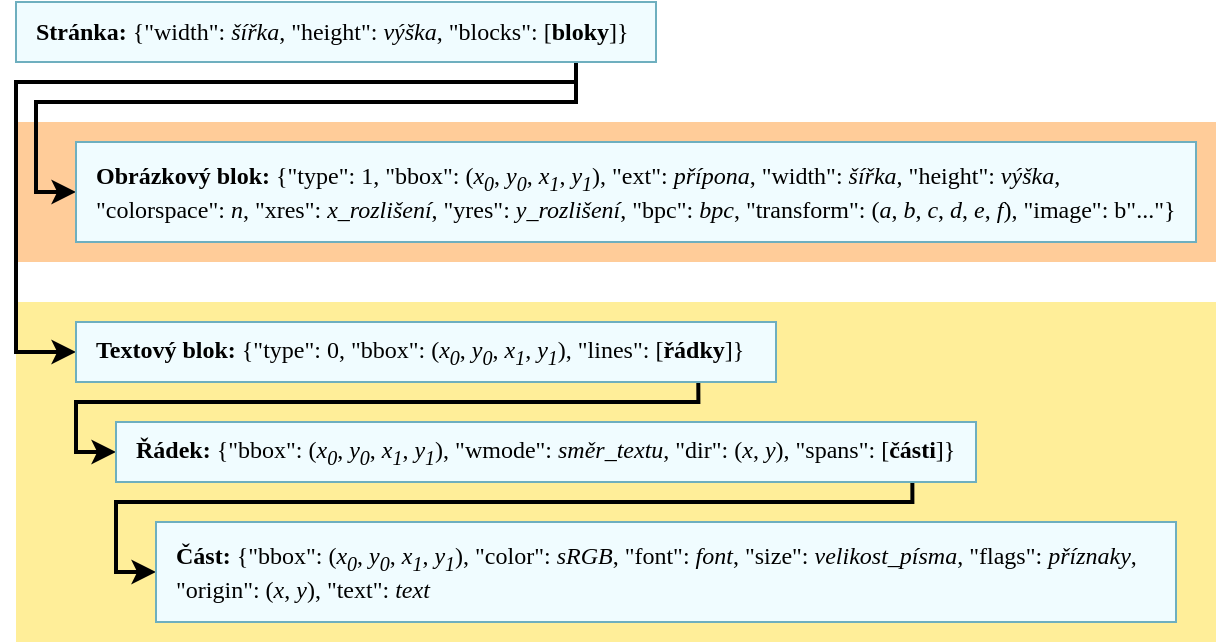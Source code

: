 <mxfile version="21.2.1" type="device">
  <diagram name="Stránka-1" id="BCANzbfRsbrFAI9QRQWC">
    <mxGraphModel dx="874" dy="433" grid="1" gridSize="10" guides="1" tooltips="1" connect="1" arrows="1" fold="1" page="1" pageScale="1" pageWidth="827" pageHeight="1169" math="0" shadow="0">
      <root>
        <mxCell id="0" />
        <mxCell id="1" parent="0" />
        <mxCell id="c3giEuFTwCzxrzfthgMz-1" value="" style="rounded=0;whiteSpace=wrap;html=1;fillColor=#ffcc99;strokeColor=none;" vertex="1" parent="1">
          <mxGeometry x="50" y="170" width="600" height="70" as="geometry" />
        </mxCell>
        <mxCell id="c3giEuFTwCzxrzfthgMz-2" value="" style="rounded=0;whiteSpace=wrap;html=1;fillColor=#ffee99;strokeColor=none;" vertex="1" parent="1">
          <mxGeometry x="50" y="260" width="600" height="170" as="geometry" />
        </mxCell>
        <mxCell id="c3giEuFTwCzxrzfthgMz-10" style="edgeStyle=orthogonalEdgeStyle;rounded=0;orthogonalLoop=1;jettySize=auto;html=1;exitX=0.875;exitY=1.006;exitDx=0;exitDy=0;entryX=0;entryY=0.5;entryDx=0;entryDy=0;exitPerimeter=0;strokeWidth=2;" edge="1" parent="1" source="c3giEuFTwCzxrzfthgMz-5" target="c3giEuFTwCzxrzfthgMz-6">
          <mxGeometry relative="1" as="geometry">
            <Array as="points">
              <mxPoint x="330" y="160" />
              <mxPoint x="60" y="160" />
              <mxPoint x="60" y="205" />
            </Array>
          </mxGeometry>
        </mxCell>
        <mxCell id="c3giEuFTwCzxrzfthgMz-11" style="edgeStyle=orthogonalEdgeStyle;rounded=0;orthogonalLoop=1;jettySize=auto;html=1;exitX=0.875;exitY=1.014;exitDx=0;exitDy=0;entryX=0;entryY=0.5;entryDx=0;entryDy=0;exitPerimeter=0;strokeWidth=2;" edge="1" parent="1" source="c3giEuFTwCzxrzfthgMz-5" target="c3giEuFTwCzxrzfthgMz-7">
          <mxGeometry relative="1" as="geometry">
            <Array as="points">
              <mxPoint x="330" y="150" />
              <mxPoint x="50" y="150" />
              <mxPoint x="50" y="285" />
            </Array>
          </mxGeometry>
        </mxCell>
        <mxCell id="c3giEuFTwCzxrzfthgMz-5" value="&lt;font face=&quot;Times New Roman&quot; style=&quot;font-size: 12px;&quot;&gt;&lt;b&gt;Stránka:&lt;/b&gt; {&quot;width&quot;: &lt;i&gt;šířka&lt;/i&gt;, &quot;height&quot;: &lt;i&gt;výška&lt;/i&gt;, &quot;blocks&quot;: [&lt;b&gt;bloky&lt;/b&gt;]}&lt;/font&gt;" style="rounded=0;whiteSpace=wrap;html=1;fillColor=#f0fcff;strokeColor=#6eafbf;align=left;spacing=10;" vertex="1" parent="1">
          <mxGeometry x="50" y="110" width="320" height="30" as="geometry" />
        </mxCell>
        <mxCell id="c3giEuFTwCzxrzfthgMz-6" value="&lt;font face=&quot;Times New Roman&quot; style=&quot;font-size: 12px;&quot;&gt;&lt;b&gt;Obrázkový blok:&lt;/b&gt; {&quot;type&quot;: 1, &quot;bbox&quot;: (&lt;i&gt;x&lt;sub&gt;0&lt;/sub&gt;&lt;/i&gt;, &lt;i&gt;y&lt;sub&gt;0&lt;/sub&gt;&lt;/i&gt;, &lt;i&gt;x&lt;sub&gt;1&lt;/sub&gt;&lt;/i&gt;, &lt;i&gt;y&lt;sub&gt;1&lt;/sub&gt;&lt;/i&gt;), &quot;ext&quot;: &lt;i&gt;přípona&lt;/i&gt;, &quot;width&quot;: &lt;i&gt;šířka&lt;/i&gt;, &quot;height&quot;: &lt;i&gt;výška&lt;/i&gt;, &quot;colorspace&quot;: &lt;i&gt;n&lt;/i&gt;, &quot;xres&quot;: &lt;i&gt;x_rozlišení&lt;/i&gt;, &quot;yres&quot;: &lt;i&gt;y&lt;/i&gt;&lt;/font&gt;&lt;span style=&quot;border-color: var(--border-color); font-family: &amp;quot;Times New Roman&amp;quot;;&quot;&gt;&lt;i&gt;_rozlišení&lt;/i&gt;&lt;/span&gt;&lt;font face=&quot;Times New Roman&quot; style=&quot;font-size: 12px;&quot;&gt;, &quot;bpc&quot;: &lt;i&gt;bpc&lt;/i&gt;, &quot;transform&quot;: (&lt;i&gt;a&lt;/i&gt;, &lt;i&gt;b&lt;/i&gt;, &lt;i&gt;c&lt;/i&gt;, &lt;i&gt;d&lt;/i&gt;, &lt;i&gt;e&lt;/i&gt;, &lt;i&gt;f&lt;/i&gt;), &quot;image&quot;: b&quot;...&quot;}&lt;/font&gt;" style="rounded=0;whiteSpace=wrap;html=1;fillColor=#f0fcff;strokeColor=#6eafbf;align=left;spacing=10;" vertex="1" parent="1">
          <mxGeometry x="80" y="180" width="560" height="50" as="geometry" />
        </mxCell>
        <mxCell id="c3giEuFTwCzxrzfthgMz-12" style="edgeStyle=orthogonalEdgeStyle;rounded=0;orthogonalLoop=1;jettySize=auto;html=1;exitX=0.889;exitY=0.996;exitDx=0;exitDy=0;entryX=0;entryY=0.5;entryDx=0;entryDy=0;exitPerimeter=0;strokeWidth=2;" edge="1" parent="1" source="c3giEuFTwCzxrzfthgMz-7" target="c3giEuFTwCzxrzfthgMz-8">
          <mxGeometry relative="1" as="geometry">
            <Array as="points">
              <mxPoint x="391" y="310" />
              <mxPoint x="80" y="310" />
              <mxPoint x="80" y="335" />
            </Array>
          </mxGeometry>
        </mxCell>
        <mxCell id="c3giEuFTwCzxrzfthgMz-7" value="&lt;font face=&quot;Times New Roman&quot; style=&quot;font-size: 12px;&quot;&gt;&lt;b&gt;Textový blok:&lt;/b&gt; {&quot;type&quot;: 0, &quot;bbox&quot;: (&lt;i&gt;x&lt;sub&gt;0&lt;/sub&gt;&lt;/i&gt;, &lt;i&gt;y&lt;sub&gt;0&lt;/sub&gt;&lt;/i&gt;, &lt;i&gt;x&lt;sub&gt;1&lt;/sub&gt;&lt;/i&gt;, &lt;i&gt;y&lt;sub&gt;1&lt;/sub&gt;&lt;/i&gt;), &quot;lines&quot;: [&lt;b&gt;řádky&lt;/b&gt;]}&lt;/font&gt;" style="rounded=0;whiteSpace=wrap;html=1;fillColor=#f0fcff;strokeColor=#6eafbf;glass=0;shadow=0;align=left;spacing=10;" vertex="1" parent="1">
          <mxGeometry x="80" y="270" width="350" height="30" as="geometry" />
        </mxCell>
        <mxCell id="c3giEuFTwCzxrzfthgMz-13" style="edgeStyle=orthogonalEdgeStyle;rounded=0;orthogonalLoop=1;jettySize=auto;html=1;exitX=0.926;exitY=1;exitDx=0;exitDy=0;entryX=0;entryY=0.5;entryDx=0;entryDy=0;strokeWidth=2;exitPerimeter=0;" edge="1" parent="1" source="c3giEuFTwCzxrzfthgMz-8" target="c3giEuFTwCzxrzfthgMz-9">
          <mxGeometry relative="1" as="geometry">
            <Array as="points">
              <mxPoint x="498" y="360" />
              <mxPoint x="100" y="360" />
              <mxPoint x="100" y="395" />
            </Array>
          </mxGeometry>
        </mxCell>
        <mxCell id="c3giEuFTwCzxrzfthgMz-8" value="&lt;font face=&quot;Times New Roman&quot; style=&quot;font-size: 12px;&quot;&gt;&lt;b&gt;Řádek:&lt;/b&gt; {&quot;bbox&quot;: (&lt;i&gt;x&lt;sub&gt;0&lt;/sub&gt;&lt;/i&gt;, &lt;i&gt;y&lt;sub&gt;0&lt;/sub&gt;&lt;/i&gt;, &lt;i&gt;x&lt;sub&gt;1&lt;/sub&gt;&lt;/i&gt;, &lt;i&gt;y&lt;sub&gt;1&lt;/sub&gt;&lt;/i&gt;), &quot;wmode&quot;: &lt;i&gt;směr_textu&lt;/i&gt;, &quot;dir&quot;: (&lt;i&gt;x&lt;/i&gt;, &lt;i&gt;y&lt;/i&gt;), &quot;spans&quot;: [&lt;b&gt;části&lt;/b&gt;]}&lt;/font&gt;" style="rounded=0;whiteSpace=wrap;html=1;fillColor=#f0fcff;strokeColor=#6eafbf;glass=0;shadow=0;align=left;spacing=10;" vertex="1" parent="1">
          <mxGeometry x="100" y="320" width="430" height="30" as="geometry" />
        </mxCell>
        <mxCell id="c3giEuFTwCzxrzfthgMz-9" value="&lt;font face=&quot;Times New Roman&quot; style=&quot;font-size: 12px;&quot;&gt;&lt;b&gt;Část:&lt;/b&gt; {&quot;bbox&quot;: (&lt;i&gt;x&lt;sub&gt;0&lt;/sub&gt;&lt;/i&gt;, &lt;i&gt;y&lt;sub&gt;0&lt;/sub&gt;&lt;/i&gt;, &lt;i&gt;x&lt;sub&gt;1&lt;/sub&gt;&lt;/i&gt;, &lt;i&gt;y&lt;sub&gt;1&lt;/sub&gt;&lt;/i&gt;), &quot;color&quot;: &lt;i&gt;sRGB&lt;/i&gt;, &quot;font&quot;: &lt;i&gt;font&lt;/i&gt;, &quot;size&quot;: &lt;i&gt;velikost_písma&lt;/i&gt;, &quot;flags&quot;: &lt;i&gt;příznaky&lt;/i&gt;, &quot;origin&quot;: (&lt;i&gt;x&lt;/i&gt;, &lt;i&gt;y&lt;/i&gt;), &quot;text&quot;: &lt;i&gt;text&lt;/i&gt;&lt;/font&gt;" style="rounded=0;whiteSpace=wrap;html=1;fillColor=#f0fcff;strokeColor=#6eafbf;align=left;spacing=10;" vertex="1" parent="1">
          <mxGeometry x="120" y="370" width="510" height="50" as="geometry" />
        </mxCell>
      </root>
    </mxGraphModel>
  </diagram>
</mxfile>
